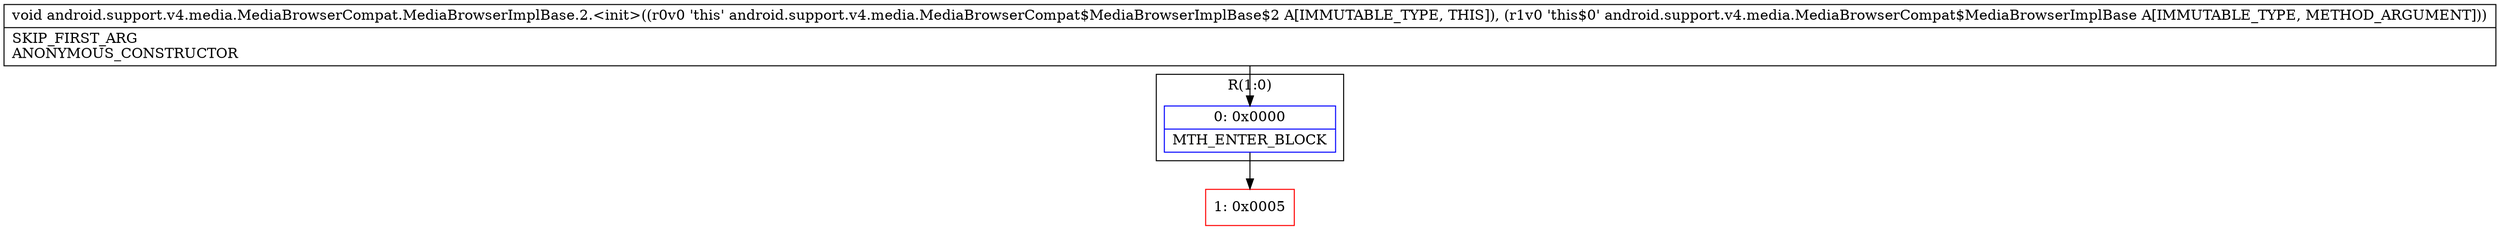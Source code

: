 digraph "CFG forandroid.support.v4.media.MediaBrowserCompat.MediaBrowserImplBase.2.\<init\>(Landroid\/support\/v4\/media\/MediaBrowserCompat$MediaBrowserImplBase;)V" {
subgraph cluster_Region_555743963 {
label = "R(1:0)";
node [shape=record,color=blue];
Node_0 [shape=record,label="{0\:\ 0x0000|MTH_ENTER_BLOCK\l}"];
}
Node_1 [shape=record,color=red,label="{1\:\ 0x0005}"];
MethodNode[shape=record,label="{void android.support.v4.media.MediaBrowserCompat.MediaBrowserImplBase.2.\<init\>((r0v0 'this' android.support.v4.media.MediaBrowserCompat$MediaBrowserImplBase$2 A[IMMUTABLE_TYPE, THIS]), (r1v0 'this$0' android.support.v4.media.MediaBrowserCompat$MediaBrowserImplBase A[IMMUTABLE_TYPE, METHOD_ARGUMENT]))  | SKIP_FIRST_ARG\lANONYMOUS_CONSTRUCTOR\l}"];
MethodNode -> Node_0;
Node_0 -> Node_1;
}

